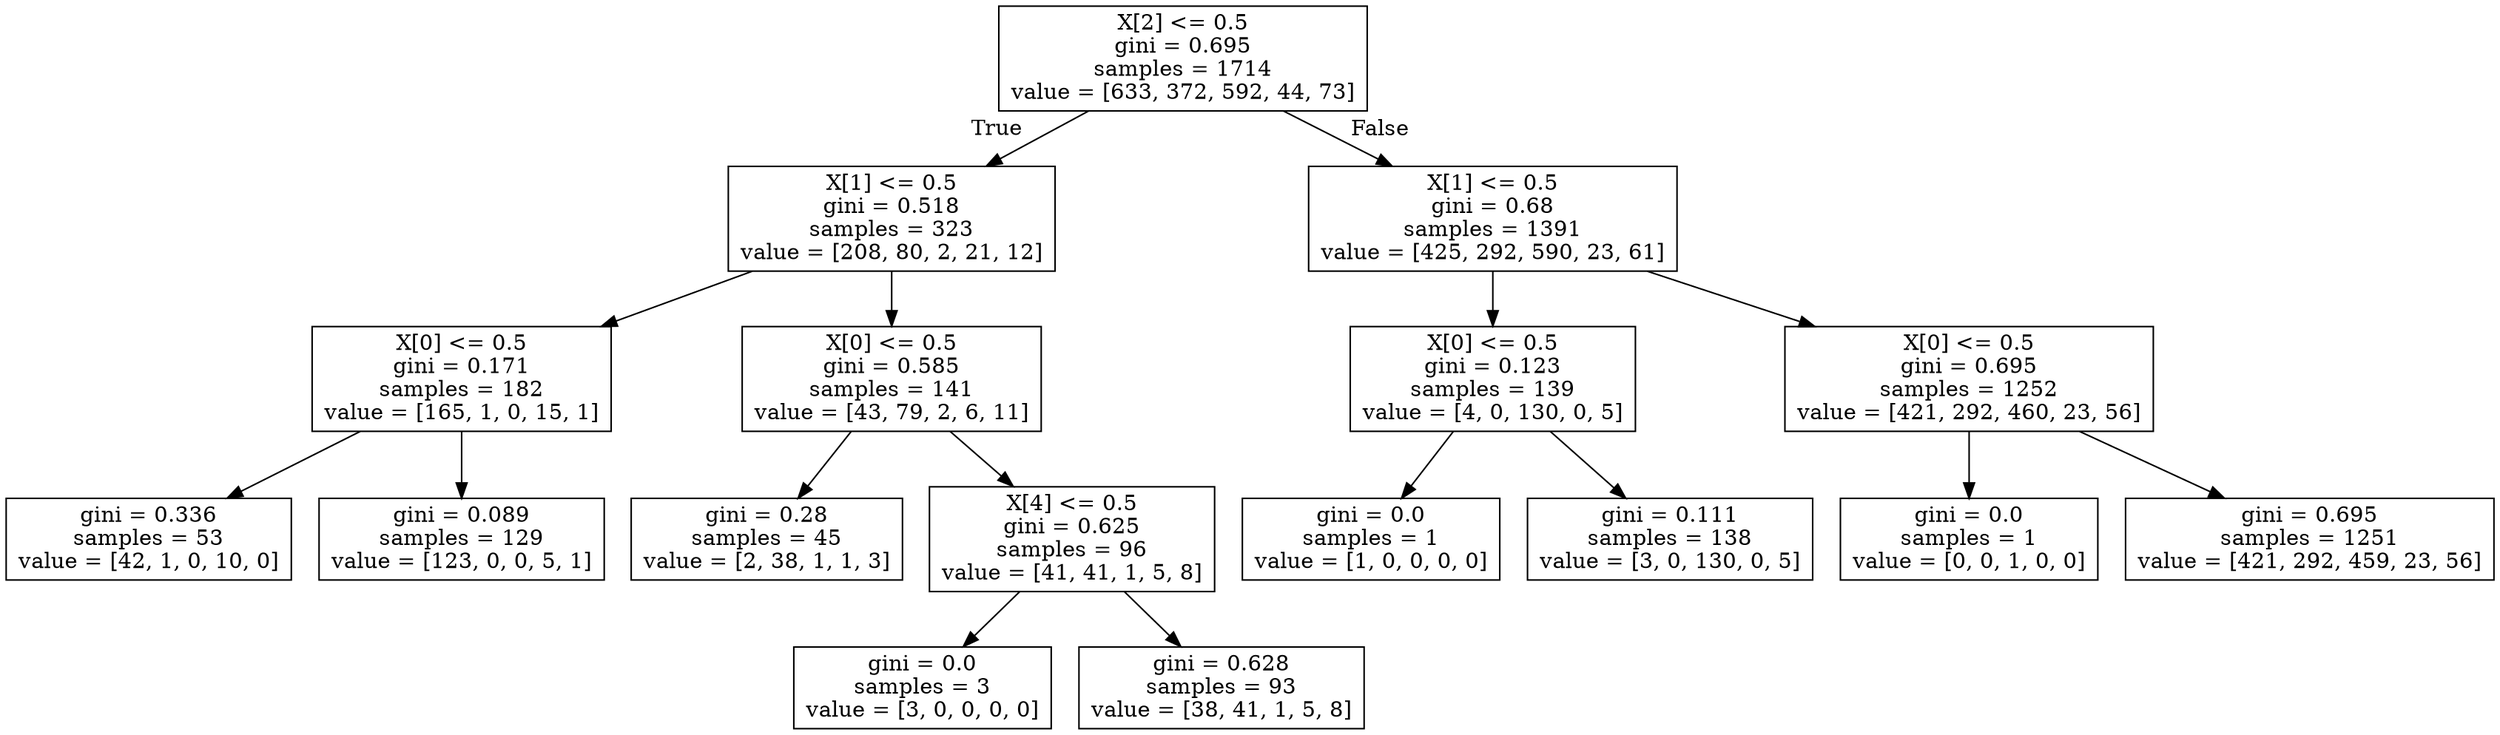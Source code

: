 digraph Tree {
node [shape=box] ;
0 [label="X[2] <= 0.5\ngini = 0.695\nsamples = 1714\nvalue = [633, 372, 592, 44, 73]"] ;
1 [label="X[1] <= 0.5\ngini = 0.518\nsamples = 323\nvalue = [208, 80, 2, 21, 12]"] ;
0 -> 1 [labeldistance=2.5, labelangle=45, headlabel="True"] ;
2 [label="X[0] <= 0.5\ngini = 0.171\nsamples = 182\nvalue = [165, 1, 0, 15, 1]"] ;
1 -> 2 ;
3 [label="gini = 0.336\nsamples = 53\nvalue = [42, 1, 0, 10, 0]"] ;
2 -> 3 ;
4 [label="gini = 0.089\nsamples = 129\nvalue = [123, 0, 0, 5, 1]"] ;
2 -> 4 ;
5 [label="X[0] <= 0.5\ngini = 0.585\nsamples = 141\nvalue = [43, 79, 2, 6, 11]"] ;
1 -> 5 ;
6 [label="gini = 0.28\nsamples = 45\nvalue = [2, 38, 1, 1, 3]"] ;
5 -> 6 ;
7 [label="X[4] <= 0.5\ngini = 0.625\nsamples = 96\nvalue = [41, 41, 1, 5, 8]"] ;
5 -> 7 ;
8 [label="gini = 0.0\nsamples = 3\nvalue = [3, 0, 0, 0, 0]"] ;
7 -> 8 ;
9 [label="gini = 0.628\nsamples = 93\nvalue = [38, 41, 1, 5, 8]"] ;
7 -> 9 ;
10 [label="X[1] <= 0.5\ngini = 0.68\nsamples = 1391\nvalue = [425, 292, 590, 23, 61]"] ;
0 -> 10 [labeldistance=2.5, labelangle=-45, headlabel="False"] ;
11 [label="X[0] <= 0.5\ngini = 0.123\nsamples = 139\nvalue = [4, 0, 130, 0, 5]"] ;
10 -> 11 ;
12 [label="gini = 0.0\nsamples = 1\nvalue = [1, 0, 0, 0, 0]"] ;
11 -> 12 ;
13 [label="gini = 0.111\nsamples = 138\nvalue = [3, 0, 130, 0, 5]"] ;
11 -> 13 ;
14 [label="X[0] <= 0.5\ngini = 0.695\nsamples = 1252\nvalue = [421, 292, 460, 23, 56]"] ;
10 -> 14 ;
15 [label="gini = 0.0\nsamples = 1\nvalue = [0, 0, 1, 0, 0]"] ;
14 -> 15 ;
16 [label="gini = 0.695\nsamples = 1251\nvalue = [421, 292, 459, 23, 56]"] ;
14 -> 16 ;
}
